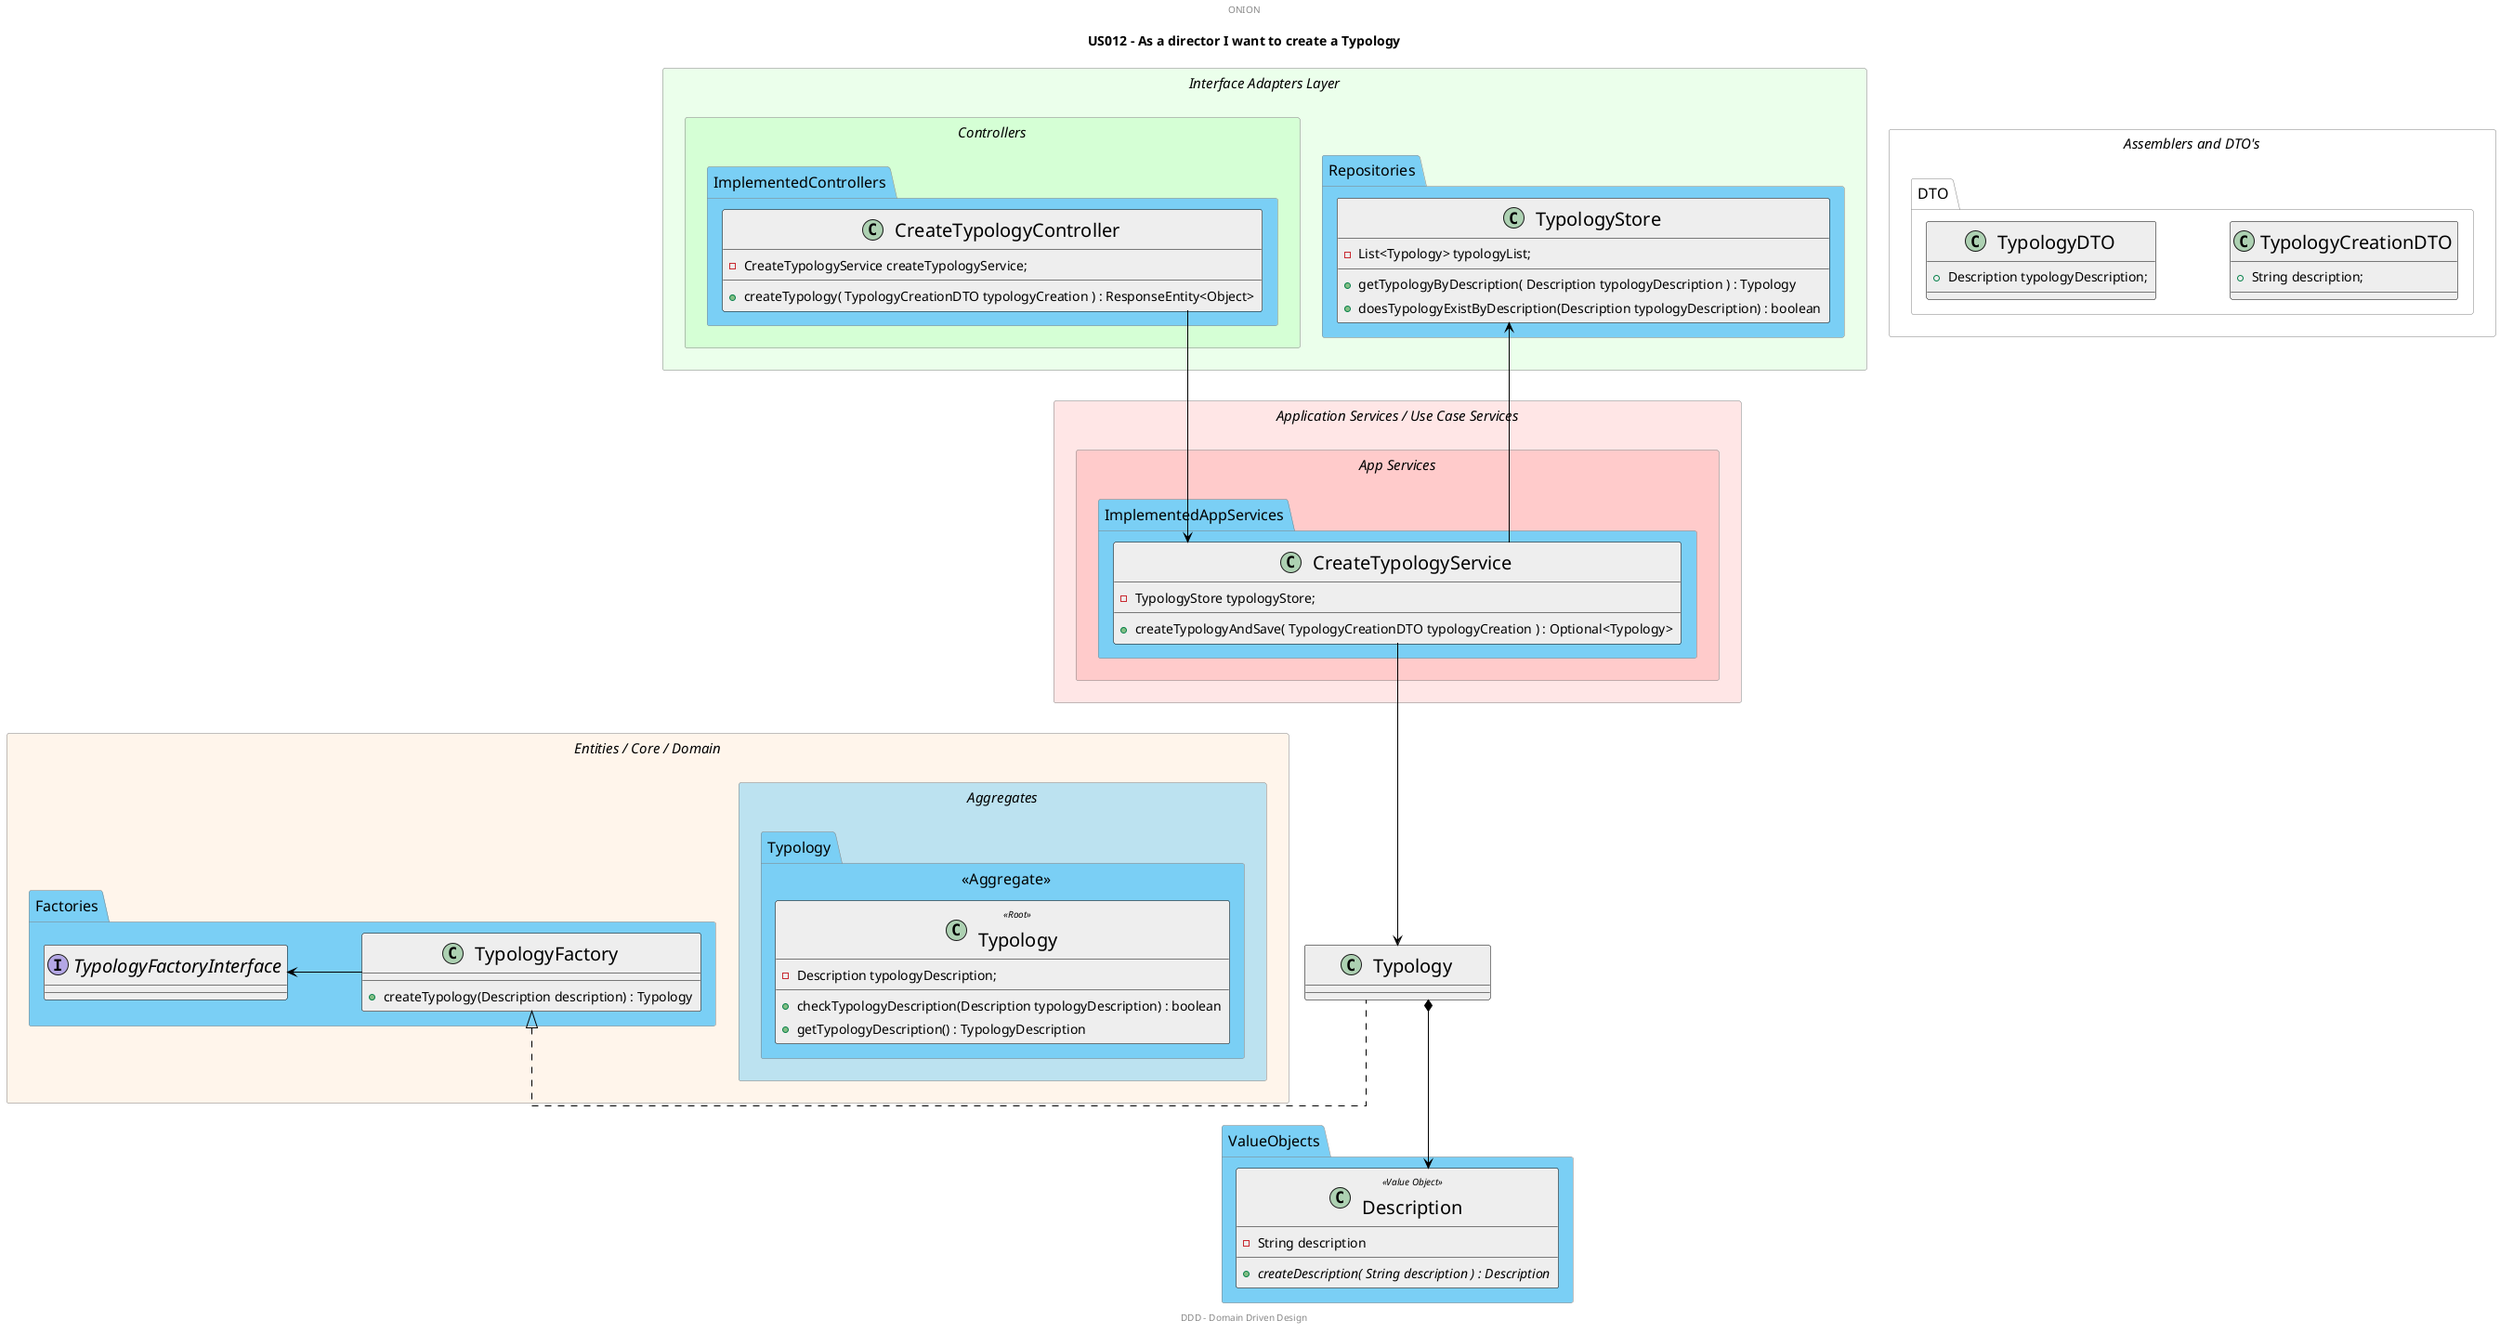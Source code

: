 @startuml
'https://plantuml.com/class-diagram

'######################
'######################  start config
skinparam linetype ortho
'hide circle

skinparam minClassWidth 200
skinparam nodesep 80
skinparam ranksep 20
skinparam padding 3

skinparam package  {
    BackgroundColor white
    BorderColor grey
    shadowing false
    FontStyle normal
    FontSize 16
    borderThickness 0.5
    fontColor #000
}

skinparam legend {
    backgroundColor white
    borderColor white
    shadowing false
    FontStyle normal
    FontSize 12
    borderThickness 0.5
    fontColor black
    padding 0
    DesignedBorderColor white
}

skinparam class {
    stereotypeFontSize 10
    fontSize 20
    fontName Helvetica

    arrowColor black
    arrowThickness 1
    attributeIconSize 10

    borderColor black
    borderThickness 0.5
    backgroundColor #eee


}

skinparam entity {
    backgroundColor red
    borderColor black
    borderThickness 0.5

}

skinparam rectangle {
    shadowing false
    fontSize 15
    textAlignment left
    fontStyle italic
    stereotypeFontSize 10
    borderThickness 0.5

}

'TITLE ON TOP
title US012 - As a director I want to create a Typology

'HEADER FOOTER DESCRIPTIONS
center header ONION
center footer DDD - Domain Driven Design

'###################### end config
'######################


rectangle "Interface Adapters Layer" #C0FFC050  {

      rectangle "Controllers" #C0FFC080  {

          package "ImplementedControllers" #7acff5  {

            class CreateTypologyController {
                - CreateTypologyService createTypologyService;
                + createTypology( TypologyCreationDTO typologyCreation ) : ResponseEntity<Object>
            }
          }
          }

          package "Repositories" #7acff5  {

            class TypologyStore {
                - List<Typology> typologyList;
                + getTypologyByDescription( Description typologyDescription ) : Typology
                + doesTypologyExistByDescription(Description typologyDescription) : boolean
            }
}
}

rectangle "Application Services / Use Case Services" #FFAFAF50  {

rectangle "App Services" #FFAFAF80  {

          package "ImplementedAppServices" #7acff5  {

            class CreateTypologyService {
                - TypologyStore typologyStore;
                + createTypologyAndSave( TypologyCreationDTO typologyCreation ) : Optional<Typology>
            }
          }

      }

}

rectangle "Assemblers and DTO's" {

        package "DTO" {

            class TypologyCreationDTO {
                + String description;

            }

            class TypologyDTO {
                + Description typologyDescription;
            }
        }
}

rectangle "Entities / Core / Domain" #FFE0C050  {

    rectangle "Aggregates" #7acff580  {

        package "Typology" <<Aggregate>> #7acff5  {

            class Typology <<Root>> {
                - Description typologyDescription;
                + checkTypologyDescription(Description typologyDescription) : boolean
                + getTypologyDescription() : TypologyDescription
            }

        }


        }

        package "Factories" #7acff5 {

            Interface TypologyFactoryInterface {

            }

            class TypologyFactory {
                + createTypology(Description description) : Typology
            }

        }
    }

    package "ValueObjects" #7acff5 {


        class Description <<Value Object>> {
            - String description
            + {abstract} createDescription( String description ) : Description
        }
    }

Typology ..left.|> TypologyFactory
CreateTypologyController --down-> CreateTypologyService

CreateTypologyService --up-> TypologyStore


CreateTypologyService --down-> Typology

TypologyFactory --left-> TypologyFactoryInterface


Typology *-down-> Description


@enduml